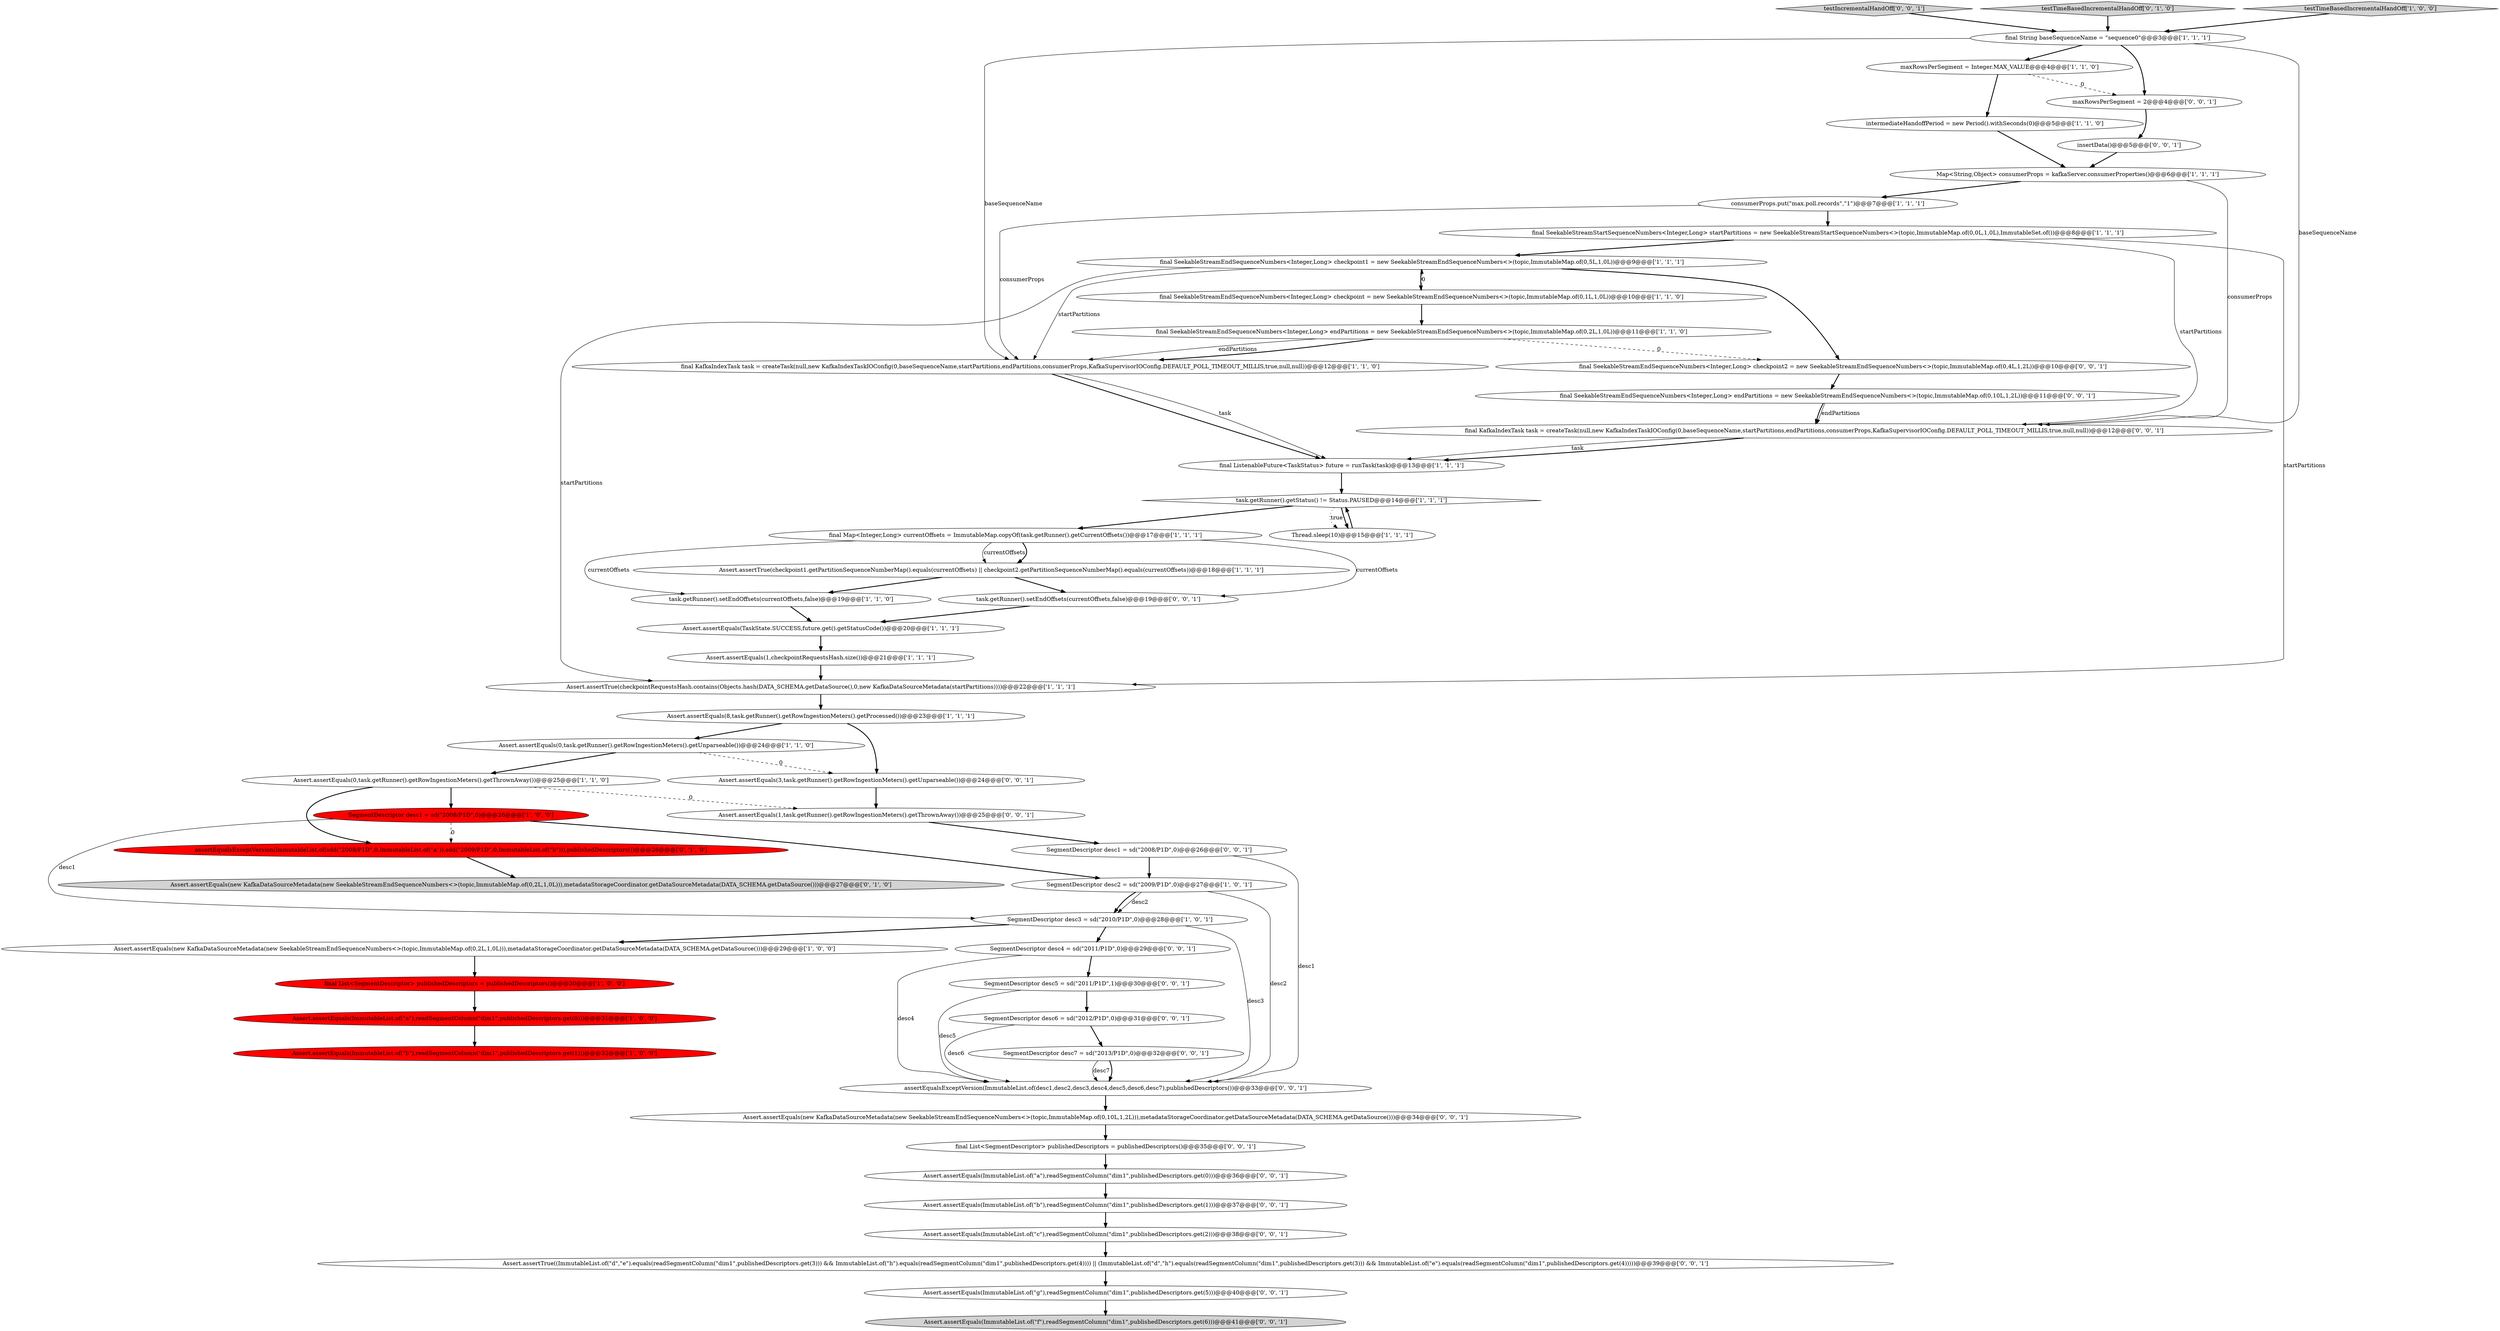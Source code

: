 digraph {
31 [style = filled, label = "assertEqualsExceptVersion(ImmutableList.of(sdd(\"2008/P1D\",0,ImmutableList.of(\"a\")),sdd(\"2009/P1D\",0,ImmutableList.of(\"b\"))),publishedDescriptors())@@@26@@@['0', '1', '0']", fillcolor = red, shape = ellipse image = "AAA1AAABBB2BBB"];
33 [style = filled, label = "Assert.assertEquals(ImmutableList.of(\"g\"),readSegmentColumn(\"dim1\",publishedDescriptors.get(5)))@@@40@@@['0', '0', '1']", fillcolor = white, shape = ellipse image = "AAA0AAABBB3BBB"];
10 [style = filled, label = "final SeekableStreamStartSequenceNumbers<Integer,Long> startPartitions = new SeekableStreamStartSequenceNumbers<>(topic,ImmutableMap.of(0,0L,1,0L),ImmutableSet.of())@@@8@@@['1', '1', '1']", fillcolor = white, shape = ellipse image = "AAA0AAABBB1BBB"];
53 [style = filled, label = "Assert.assertTrue((ImmutableList.of(\"d\",\"e\").equals(readSegmentColumn(\"dim1\",publishedDescriptors.get(3))) && ImmutableList.of(\"h\").equals(readSegmentColumn(\"dim1\",publishedDescriptors.get(4)))) || (ImmutableList.of(\"d\",\"h\").equals(readSegmentColumn(\"dim1\",publishedDescriptors.get(3))) && ImmutableList.of(\"e\").equals(readSegmentColumn(\"dim1\",publishedDescriptors.get(4)))))@@@39@@@['0', '0', '1']", fillcolor = white, shape = ellipse image = "AAA0AAABBB3BBB"];
29 [style = filled, label = "Assert.assertEquals(0,task.getRunner().getRowIngestionMeters().getUnparseable())@@@24@@@['1', '1', '0']", fillcolor = white, shape = ellipse image = "AAA0AAABBB1BBB"];
45 [style = filled, label = "maxRowsPerSegment = 2@@@4@@@['0', '0', '1']", fillcolor = white, shape = ellipse image = "AAA0AAABBB3BBB"];
48 [style = filled, label = "testIncrementalHandOff['0', '0', '1']", fillcolor = lightgray, shape = diamond image = "AAA0AAABBB3BBB"];
11 [style = filled, label = "final SeekableStreamEndSequenceNumbers<Integer,Long> checkpoint1 = new SeekableStreamEndSequenceNumbers<>(topic,ImmutableMap.of(0,5L,1,0L))@@@9@@@['1', '1', '1']", fillcolor = white, shape = ellipse image = "AAA0AAABBB1BBB"];
0 [style = filled, label = "Assert.assertTrue(checkpoint1.getPartitionSequenceNumberMap().equals(currentOffsets) || checkpoint2.getPartitionSequenceNumberMap().equals(currentOffsets))@@@18@@@['1', '1', '1']", fillcolor = white, shape = ellipse image = "AAA0AAABBB1BBB"];
32 [style = filled, label = "testTimeBasedIncrementalHandOff['0', '1', '0']", fillcolor = lightgray, shape = diamond image = "AAA0AAABBB2BBB"];
20 [style = filled, label = "Assert.assertEquals(ImmutableList.of(\"a\"),readSegmentColumn(\"dim1\",publishedDescriptors.get(0)))@@@31@@@['1', '0', '0']", fillcolor = red, shape = ellipse image = "AAA1AAABBB1BBB"];
1 [style = filled, label = "final Map<Integer,Long> currentOffsets = ImmutableMap.copyOf(task.getRunner().getCurrentOffsets())@@@17@@@['1', '1', '1']", fillcolor = white, shape = ellipse image = "AAA0AAABBB1BBB"];
7 [style = filled, label = "intermediateHandoffPeriod = new Period().withSeconds(0)@@@5@@@['1', '1', '0']", fillcolor = white, shape = ellipse image = "AAA0AAABBB1BBB"];
55 [style = filled, label = "SegmentDescriptor desc7 = sd(\"2013/P1D\",0)@@@32@@@['0', '0', '1']", fillcolor = white, shape = ellipse image = "AAA0AAABBB3BBB"];
12 [style = filled, label = "Assert.assertEquals(0,task.getRunner().getRowIngestionMeters().getThrownAway())@@@25@@@['1', '1', '0']", fillcolor = white, shape = ellipse image = "AAA0AAABBB1BBB"];
4 [style = filled, label = "Assert.assertEquals(TaskState.SUCCESS,future.get().getStatusCode())@@@20@@@['1', '1', '1']", fillcolor = white, shape = ellipse image = "AAA0AAABBB1BBB"];
21 [style = filled, label = "Map<String,Object> consumerProps = kafkaServer.consumerProperties()@@@6@@@['1', '1', '1']", fillcolor = white, shape = ellipse image = "AAA0AAABBB1BBB"];
8 [style = filled, label = "task.getRunner().setEndOffsets(currentOffsets,false)@@@19@@@['1', '1', '0']", fillcolor = white, shape = ellipse image = "AAA0AAABBB1BBB"];
13 [style = filled, label = "final List<SegmentDescriptor> publishedDescriptors = publishedDescriptors()@@@30@@@['1', '0', '0']", fillcolor = red, shape = ellipse image = "AAA1AAABBB1BBB"];
25 [style = filled, label = "final KafkaIndexTask task = createTask(null,new KafkaIndexTaskIOConfig(0,baseSequenceName,startPartitions,endPartitions,consumerProps,KafkaSupervisorIOConfig.DEFAULT_POLL_TIMEOUT_MILLIS,true,null,null))@@@12@@@['1', '1', '0']", fillcolor = white, shape = ellipse image = "AAA0AAABBB1BBB"];
34 [style = filled, label = "Assert.assertEquals(ImmutableList.of(\"f\"),readSegmentColumn(\"dim1\",publishedDescriptors.get(6)))@@@41@@@['0', '0', '1']", fillcolor = lightgray, shape = ellipse image = "AAA0AAABBB3BBB"];
41 [style = filled, label = "insertData()@@@5@@@['0', '0', '1']", fillcolor = white, shape = ellipse image = "AAA0AAABBB3BBB"];
46 [style = filled, label = "final List<SegmentDescriptor> publishedDescriptors = publishedDescriptors()@@@35@@@['0', '0', '1']", fillcolor = white, shape = ellipse image = "AAA0AAABBB3BBB"];
51 [style = filled, label = "Assert.assertEquals(1,task.getRunner().getRowIngestionMeters().getThrownAway())@@@25@@@['0', '0', '1']", fillcolor = white, shape = ellipse image = "AAA0AAABBB3BBB"];
40 [style = filled, label = "final KafkaIndexTask task = createTask(null,new KafkaIndexTaskIOConfig(0,baseSequenceName,startPartitions,endPartitions,consumerProps,KafkaSupervisorIOConfig.DEFAULT_POLL_TIMEOUT_MILLIS,true,null,null))@@@12@@@['0', '0', '1']", fillcolor = white, shape = ellipse image = "AAA0AAABBB3BBB"];
30 [style = filled, label = "Assert.assertEquals(new KafkaDataSourceMetadata(new SeekableStreamEndSequenceNumbers<>(topic,ImmutableMap.of(0,2L,1,0L))),metadataStorageCoordinator.getDataSourceMetadata(DATA_SCHEMA.getDataSource()))@@@27@@@['0', '1', '0']", fillcolor = lightgray, shape = ellipse image = "AAA0AAABBB2BBB"];
16 [style = filled, label = "final String baseSequenceName = \"sequence0\"@@@3@@@['1', '1', '1']", fillcolor = white, shape = ellipse image = "AAA0AAABBB1BBB"];
47 [style = filled, label = "SegmentDescriptor desc1 = sd(\"2008/P1D\",0)@@@26@@@['0', '0', '1']", fillcolor = white, shape = ellipse image = "AAA0AAABBB3BBB"];
18 [style = filled, label = "Assert.assertEquals(new KafkaDataSourceMetadata(new SeekableStreamEndSequenceNumbers<>(topic,ImmutableMap.of(0,2L,1,0L))),metadataStorageCoordinator.getDataSourceMetadata(DATA_SCHEMA.getDataSource()))@@@29@@@['1', '0', '0']", fillcolor = white, shape = ellipse image = "AAA0AAABBB1BBB"];
6 [style = filled, label = "final ListenableFuture<TaskStatus> future = runTask(task)@@@13@@@['1', '1', '1']", fillcolor = white, shape = ellipse image = "AAA0AAABBB1BBB"];
15 [style = filled, label = "Assert.assertEquals(1,checkpointRequestsHash.size())@@@21@@@['1', '1', '1']", fillcolor = white, shape = ellipse image = "AAA0AAABBB1BBB"];
2 [style = filled, label = "SegmentDescriptor desc2 = sd(\"2009/P1D\",0)@@@27@@@['1', '0', '1']", fillcolor = white, shape = ellipse image = "AAA0AAABBB1BBB"];
50 [style = filled, label = "Assert.assertEquals(ImmutableList.of(\"b\"),readSegmentColumn(\"dim1\",publishedDescriptors.get(1)))@@@37@@@['0', '0', '1']", fillcolor = white, shape = ellipse image = "AAA0AAABBB3BBB"];
28 [style = filled, label = "testTimeBasedIncrementalHandOff['1', '0', '0']", fillcolor = lightgray, shape = diamond image = "AAA0AAABBB1BBB"];
44 [style = filled, label = "Assert.assertEquals(ImmutableList.of(\"a\"),readSegmentColumn(\"dim1\",publishedDescriptors.get(0)))@@@36@@@['0', '0', '1']", fillcolor = white, shape = ellipse image = "AAA0AAABBB3BBB"];
24 [style = filled, label = "task.getRunner().getStatus() != Status.PAUSED@@@14@@@['1', '1', '1']", fillcolor = white, shape = diamond image = "AAA0AAABBB1BBB"];
35 [style = filled, label = "Assert.assertEquals(3,task.getRunner().getRowIngestionMeters().getUnparseable())@@@24@@@['0', '0', '1']", fillcolor = white, shape = ellipse image = "AAA0AAABBB3BBB"];
14 [style = filled, label = "Assert.assertEquals(ImmutableList.of(\"b\"),readSegmentColumn(\"dim1\",publishedDescriptors.get(1)))@@@32@@@['1', '0', '0']", fillcolor = red, shape = ellipse image = "AAA1AAABBB1BBB"];
37 [style = filled, label = "SegmentDescriptor desc5 = sd(\"2011/P1D\",1)@@@30@@@['0', '0', '1']", fillcolor = white, shape = ellipse image = "AAA0AAABBB3BBB"];
42 [style = filled, label = "final SeekableStreamEndSequenceNumbers<Integer,Long> endPartitions = new SeekableStreamEndSequenceNumbers<>(topic,ImmutableMap.of(0,10L,1,2L))@@@11@@@['0', '0', '1']", fillcolor = white, shape = ellipse image = "AAA0AAABBB3BBB"];
22 [style = filled, label = "Assert.assertTrue(checkpointRequestsHash.contains(Objects.hash(DATA_SCHEMA.getDataSource(),0,new KafkaDataSourceMetadata(startPartitions))))@@@22@@@['1', '1', '1']", fillcolor = white, shape = ellipse image = "AAA0AAABBB1BBB"];
26 [style = filled, label = "Thread.sleep(10)@@@15@@@['1', '1', '1']", fillcolor = white, shape = ellipse image = "AAA0AAABBB1BBB"];
23 [style = filled, label = "SegmentDescriptor desc3 = sd(\"2010/P1D\",0)@@@28@@@['1', '0', '1']", fillcolor = white, shape = ellipse image = "AAA0AAABBB1BBB"];
43 [style = filled, label = "Assert.assertEquals(new KafkaDataSourceMetadata(new SeekableStreamEndSequenceNumbers<>(topic,ImmutableMap.of(0,10L,1,2L))),metadataStorageCoordinator.getDataSourceMetadata(DATA_SCHEMA.getDataSource()))@@@34@@@['0', '0', '1']", fillcolor = white, shape = ellipse image = "AAA0AAABBB3BBB"];
17 [style = filled, label = "consumerProps.put(\"max.poll.records\",\"1\")@@@7@@@['1', '1', '1']", fillcolor = white, shape = ellipse image = "AAA0AAABBB1BBB"];
19 [style = filled, label = "final SeekableStreamEndSequenceNumbers<Integer,Long> checkpoint = new SeekableStreamEndSequenceNumbers<>(topic,ImmutableMap.of(0,1L,1,0L))@@@10@@@['1', '1', '0']", fillcolor = white, shape = ellipse image = "AAA0AAABBB1BBB"];
27 [style = filled, label = "SegmentDescriptor desc1 = sd(\"2008/P1D\",0)@@@26@@@['1', '0', '0']", fillcolor = red, shape = ellipse image = "AAA1AAABBB1BBB"];
36 [style = filled, label = "SegmentDescriptor desc4 = sd(\"2011/P1D\",0)@@@29@@@['0', '0', '1']", fillcolor = white, shape = ellipse image = "AAA0AAABBB3BBB"];
9 [style = filled, label = "maxRowsPerSegment = Integer.MAX_VALUE@@@4@@@['1', '1', '0']", fillcolor = white, shape = ellipse image = "AAA0AAABBB1BBB"];
38 [style = filled, label = "task.getRunner().setEndOffsets(currentOffsets,false)@@@19@@@['0', '0', '1']", fillcolor = white, shape = ellipse image = "AAA0AAABBB3BBB"];
54 [style = filled, label = "SegmentDescriptor desc6 = sd(\"2012/P1D\",0)@@@31@@@['0', '0', '1']", fillcolor = white, shape = ellipse image = "AAA0AAABBB3BBB"];
52 [style = filled, label = "Assert.assertEquals(ImmutableList.of(\"c\"),readSegmentColumn(\"dim1\",publishedDescriptors.get(2)))@@@38@@@['0', '0', '1']", fillcolor = white, shape = ellipse image = "AAA0AAABBB3BBB"];
49 [style = filled, label = "final SeekableStreamEndSequenceNumbers<Integer,Long> checkpoint2 = new SeekableStreamEndSequenceNumbers<>(topic,ImmutableMap.of(0,4L,1,2L))@@@10@@@['0', '0', '1']", fillcolor = white, shape = ellipse image = "AAA0AAABBB3BBB"];
39 [style = filled, label = "assertEqualsExceptVersion(ImmutableList.of(desc1,desc2,desc3,desc4,desc5,desc6,desc7),publishedDescriptors())@@@33@@@['0', '0', '1']", fillcolor = white, shape = ellipse image = "AAA0AAABBB3BBB"];
3 [style = filled, label = "Assert.assertEquals(8,task.getRunner().getRowIngestionMeters().getProcessed())@@@23@@@['1', '1', '1']", fillcolor = white, shape = ellipse image = "AAA0AAABBB1BBB"];
5 [style = filled, label = "final SeekableStreamEndSequenceNumbers<Integer,Long> endPartitions = new SeekableStreamEndSequenceNumbers<>(topic,ImmutableMap.of(0,2L,1,0L))@@@11@@@['1', '1', '0']", fillcolor = white, shape = ellipse image = "AAA0AAABBB1BBB"];
54->55 [style = bold, label=""];
40->6 [style = bold, label=""];
40->6 [style = solid, label="task"];
4->15 [style = bold, label=""];
2->23 [style = solid, label="desc2"];
16->25 [style = solid, label="baseSequenceName"];
38->4 [style = bold, label=""];
47->39 [style = solid, label="desc1"];
9->7 [style = bold, label=""];
25->6 [style = bold, label=""];
3->35 [style = bold, label=""];
19->5 [style = bold, label=""];
2->23 [style = bold, label=""];
51->47 [style = bold, label=""];
31->30 [style = bold, label=""];
0->8 [style = bold, label=""];
54->39 [style = solid, label="desc6"];
10->40 [style = solid, label="startPartitions"];
23->36 [style = bold, label=""];
8->4 [style = bold, label=""];
27->2 [style = bold, label=""];
16->9 [style = bold, label=""];
10->11 [style = bold, label=""];
45->41 [style = bold, label=""];
5->49 [style = dashed, label="0"];
16->45 [style = bold, label=""];
41->21 [style = bold, label=""];
44->50 [style = bold, label=""];
20->14 [style = bold, label=""];
1->0 [style = solid, label="currentOffsets"];
1->0 [style = bold, label=""];
16->40 [style = solid, label="baseSequenceName"];
9->45 [style = dashed, label="0"];
26->24 [style = bold, label=""];
42->40 [style = bold, label=""];
43->46 [style = bold, label=""];
5->25 [style = bold, label=""];
0->38 [style = bold, label=""];
11->25 [style = solid, label="startPartitions"];
24->26 [style = dotted, label="true"];
48->16 [style = bold, label=""];
47->2 [style = bold, label=""];
53->33 [style = bold, label=""];
36->37 [style = bold, label=""];
5->25 [style = solid, label="endPartitions"];
3->29 [style = bold, label=""];
12->31 [style = bold, label=""];
35->51 [style = bold, label=""];
29->35 [style = dashed, label="0"];
46->44 [style = bold, label=""];
27->23 [style = solid, label="desc1"];
17->10 [style = bold, label=""];
6->24 [style = bold, label=""];
1->38 [style = solid, label="currentOffsets"];
32->16 [style = bold, label=""];
55->39 [style = bold, label=""];
27->31 [style = dashed, label="0"];
15->22 [style = bold, label=""];
24->26 [style = bold, label=""];
1->8 [style = solid, label="currentOffsets"];
36->39 [style = solid, label="desc4"];
24->1 [style = bold, label=""];
12->27 [style = bold, label=""];
11->49 [style = bold, label=""];
23->18 [style = bold, label=""];
11->22 [style = solid, label="startPartitions"];
49->42 [style = bold, label=""];
52->53 [style = bold, label=""];
37->39 [style = solid, label="desc5"];
12->51 [style = dashed, label="0"];
55->39 [style = solid, label="desc7"];
10->22 [style = solid, label="startPartitions"];
39->43 [style = bold, label=""];
2->39 [style = solid, label="desc2"];
11->19 [style = bold, label=""];
42->40 [style = solid, label="endPartitions"];
28->16 [style = bold, label=""];
50->52 [style = bold, label=""];
37->54 [style = bold, label=""];
22->3 [style = bold, label=""];
29->12 [style = bold, label=""];
19->11 [style = dashed, label="0"];
25->6 [style = solid, label="task"];
21->40 [style = solid, label="consumerProps"];
18->13 [style = bold, label=""];
17->25 [style = solid, label="consumerProps"];
7->21 [style = bold, label=""];
23->39 [style = solid, label="desc3"];
33->34 [style = bold, label=""];
21->17 [style = bold, label=""];
13->20 [style = bold, label=""];
}
